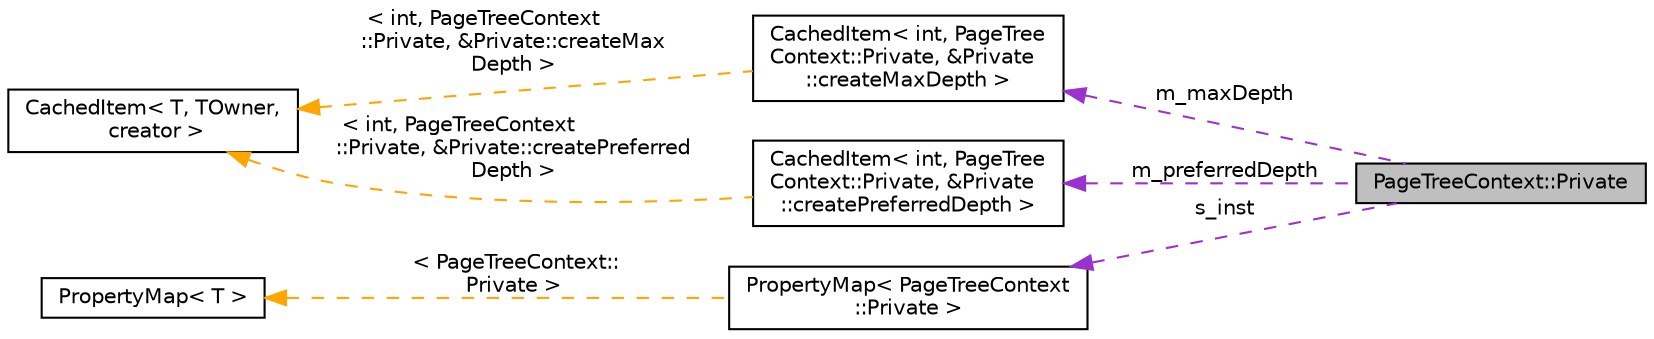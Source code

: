 digraph "PageTreeContext::Private"
{
 // INTERACTIVE_SVG=YES
 // LATEX_PDF_SIZE
  edge [fontname="Helvetica",fontsize="10",labelfontname="Helvetica",labelfontsize="10"];
  node [fontname="Helvetica",fontsize="10",shape=record];
  rankdir="LR";
  Node1 [label="PageTreeContext::Private",height=0.2,width=0.4,color="black", fillcolor="grey75", style="filled", fontcolor="black",tooltip=" "];
  Node2 -> Node1 [dir="back",color="darkorchid3",fontsize="10",style="dashed",label=" m_maxDepth" ,fontname="Helvetica"];
  Node2 [label="CachedItem\< int, PageTree\lContext::Private, &Private\l::createMaxDepth \>",height=0.2,width=0.4,color="black", fillcolor="white", style="filled",URL="$d7/dc1/class_cached_item.html",tooltip=" "];
  Node3 -> Node2 [dir="back",color="orange",fontsize="10",style="dashed",label=" \< int, PageTreeContext\l::Private, &Private::createMax\lDepth \>" ,fontname="Helvetica"];
  Node3 [label="CachedItem\< T, TOwner,\l creator \>",height=0.2,width=0.4,color="black", fillcolor="white", style="filled",URL="$d7/dc1/class_cached_item.html",tooltip="Wrapper for data that needs to be cached."];
  Node4 -> Node1 [dir="back",color="darkorchid3",fontsize="10",style="dashed",label=" m_preferredDepth" ,fontname="Helvetica"];
  Node4 [label="CachedItem\< int, PageTree\lContext::Private, &Private\l::createPreferredDepth \>",height=0.2,width=0.4,color="black", fillcolor="white", style="filled",URL="$d7/dc1/class_cached_item.html",tooltip=" "];
  Node3 -> Node4 [dir="back",color="orange",fontsize="10",style="dashed",label=" \< int, PageTreeContext\l::Private, &Private::createPreferred\lDepth \>" ,fontname="Helvetica"];
  Node5 -> Node1 [dir="back",color="darkorchid3",fontsize="10",style="dashed",label=" s_inst" ,fontname="Helvetica"];
  Node5 [label="PropertyMap\< PageTreeContext\l::Private \>",height=0.2,width=0.4,color="black", fillcolor="white", style="filled",URL="$d5/dbf/class_property_map.html",tooltip=" "];
  Node6 -> Node5 [dir="back",color="orange",fontsize="10",style="dashed",label=" \< PageTreeContext::\lPrivate \>" ,fontname="Helvetica"];
  Node6 [label="PropertyMap\< T \>",height=0.2,width=0.4,color="black", fillcolor="white", style="filled",URL="$d5/dbf/class_property_map.html",tooltip="Class representing a mapping of properties and the corresponding getter function."];
}
